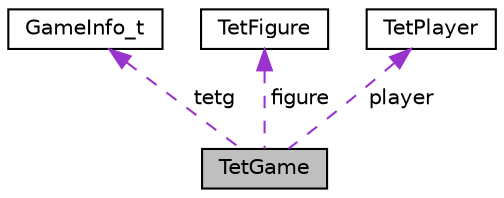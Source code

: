 digraph "TetGame"
{
 // LATEX_PDF_SIZE
  edge [fontname="Helvetica",fontsize="10",labelfontname="Helvetica",labelfontsize="10"];
  node [fontname="Helvetica",fontsize="10",shape=record];
  Node1 [label="TetGame",height=0.2,width=0.4,color="black", fillcolor="grey75", style="filled", fontcolor="black",tooltip=" "];
  Node2 -> Node1 [dir="back",color="darkorchid3",fontsize="10",style="dashed",label=" tetg" ,fontname="Helvetica"];
  Node2 [label="GameInfo_t",height=0.2,width=0.4,color="black", fillcolor="white", style="filled",URL="$structGameInfo__t.html",tooltip=" "];
  Node3 -> Node1 [dir="back",color="darkorchid3",fontsize="10",style="dashed",label=" figure" ,fontname="Helvetica"];
  Node3 [label="TetFigure",height=0.2,width=0.4,color="black", fillcolor="white", style="filled",URL="$structTetFigure.html",tooltip=" "];
  Node4 -> Node1 [dir="back",color="darkorchid3",fontsize="10",style="dashed",label=" player" ,fontname="Helvetica"];
  Node4 [label="TetPlayer",height=0.2,width=0.4,color="black", fillcolor="white", style="filled",URL="$structTetPlayer.html",tooltip=" "];
}
